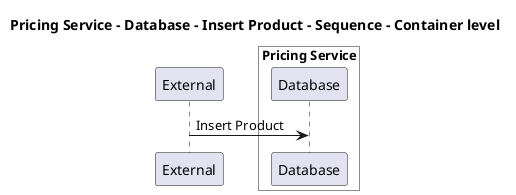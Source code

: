 @startuml

title Pricing Service - Database - Insert Product - Sequence - Container level

participant "External" as C4InterFlow.SoftwareSystems.ExternalSystem

box "Pricing Service" #White
    participant "Database" as ECommercePlatform.SoftwareSystems.PricingService.Containers.Database
end box


C4InterFlow.SoftwareSystems.ExternalSystem -> ECommercePlatform.SoftwareSystems.PricingService.Containers.Database : Insert Product


@enduml
